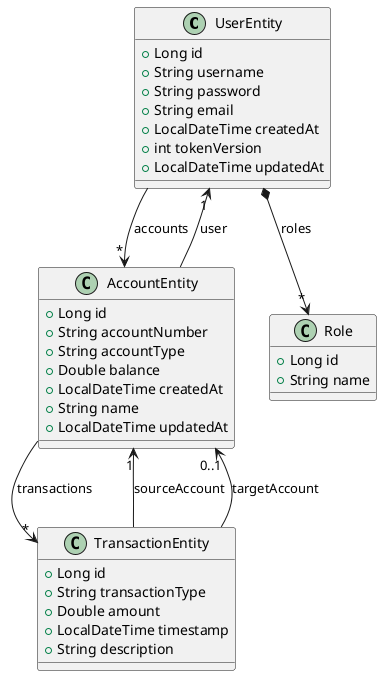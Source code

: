 @startuml

class UserEntity {
    +Long id
    +String username
    +String password
    +String email
    +LocalDateTime createdAt
    +int tokenVersion
    +LocalDateTime updatedAt
}

class AccountEntity {
    +Long id
    +String accountNumber
    +String accountType
    +Double balance
    +LocalDateTime createdAt
    +String name
    +LocalDateTime updatedAt
}

class Role {
    +Long id
    +String name
}

class TransactionEntity {
    +Long id
    +String transactionType
    +Double amount
    +LocalDateTime timestamp
    +String description
}

' Relationships with explicit cardinality
UserEntity --> "*" AccountEntity : accounts
AccountEntity --> "1" UserEntity : user
AccountEntity --> "*" TransactionEntity : transactions
TransactionEntity --> "1" AccountEntity : sourceAccount
TransactionEntity --> "0..1" AccountEntity : targetAccount
UserEntity *--> "*" Role : roles

@enduml
